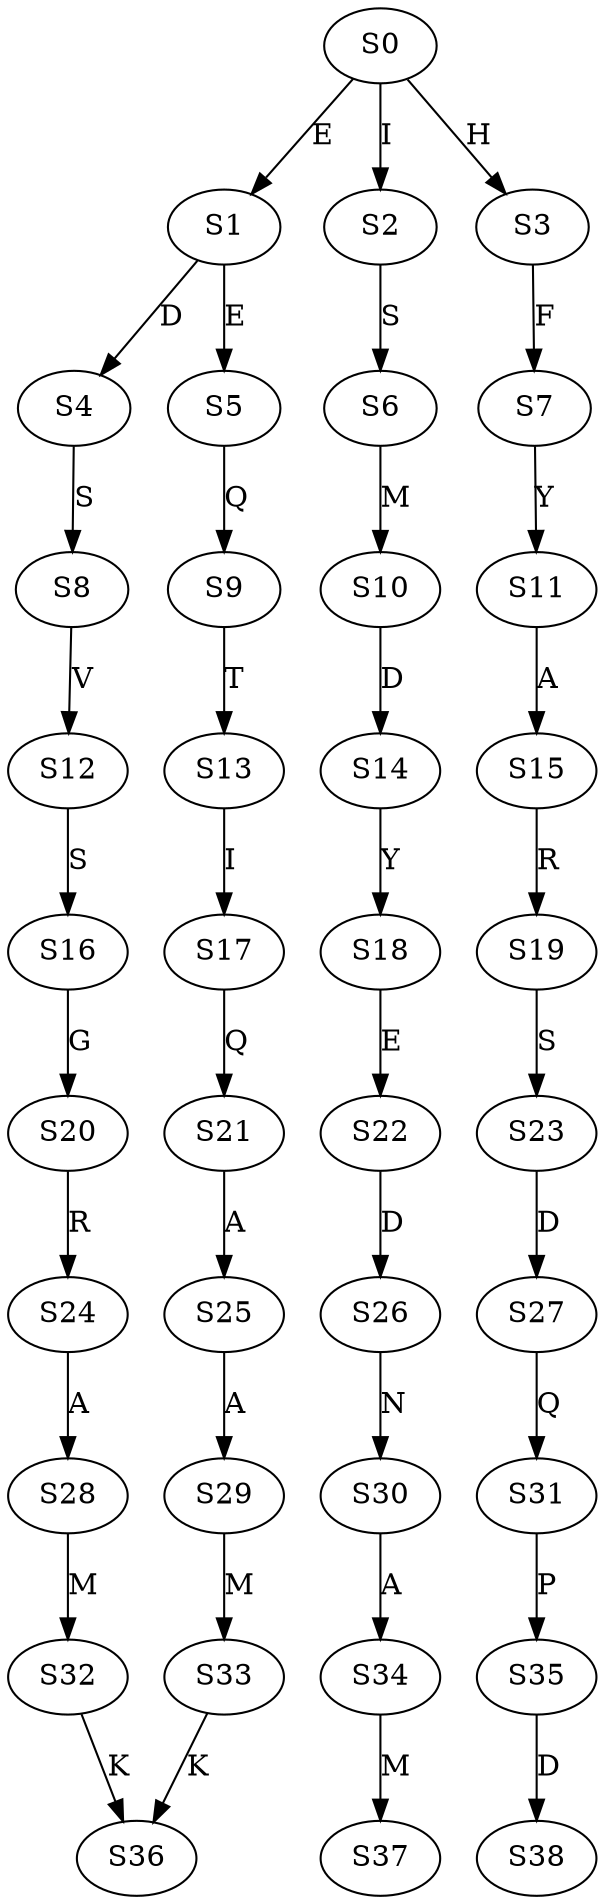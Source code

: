 strict digraph  {
	S0 -> S1 [ label = E ];
	S0 -> S2 [ label = I ];
	S0 -> S3 [ label = H ];
	S1 -> S4 [ label = D ];
	S1 -> S5 [ label = E ];
	S2 -> S6 [ label = S ];
	S3 -> S7 [ label = F ];
	S4 -> S8 [ label = S ];
	S5 -> S9 [ label = Q ];
	S6 -> S10 [ label = M ];
	S7 -> S11 [ label = Y ];
	S8 -> S12 [ label = V ];
	S9 -> S13 [ label = T ];
	S10 -> S14 [ label = D ];
	S11 -> S15 [ label = A ];
	S12 -> S16 [ label = S ];
	S13 -> S17 [ label = I ];
	S14 -> S18 [ label = Y ];
	S15 -> S19 [ label = R ];
	S16 -> S20 [ label = G ];
	S17 -> S21 [ label = Q ];
	S18 -> S22 [ label = E ];
	S19 -> S23 [ label = S ];
	S20 -> S24 [ label = R ];
	S21 -> S25 [ label = A ];
	S22 -> S26 [ label = D ];
	S23 -> S27 [ label = D ];
	S24 -> S28 [ label = A ];
	S25 -> S29 [ label = A ];
	S26 -> S30 [ label = N ];
	S27 -> S31 [ label = Q ];
	S28 -> S32 [ label = M ];
	S29 -> S33 [ label = M ];
	S30 -> S34 [ label = A ];
	S31 -> S35 [ label = P ];
	S32 -> S36 [ label = K ];
	S33 -> S36 [ label = K ];
	S34 -> S37 [ label = M ];
	S35 -> S38 [ label = D ];
}
